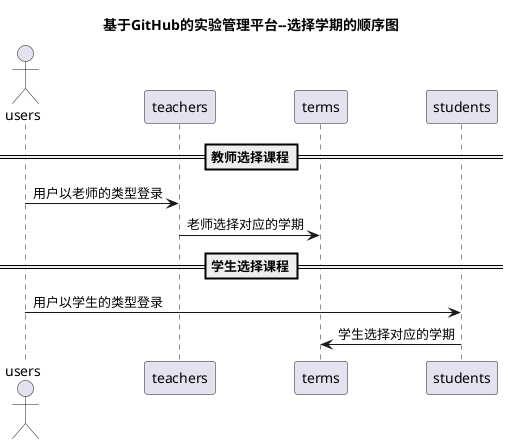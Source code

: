 @startuml
     title 基于GitHub的实验管理平台--选择学期的顺序图
     actor users
     ==教师选择课程==
     users->teachers:用户以老师的类型登录
     teachers->terms:老师选择对应的学期
     ==学生选择课程==
     users->students:用户以学生的类型登录
     students->terms:学生选择对应的学期
@enduml